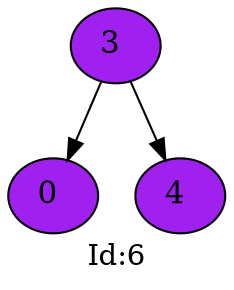 digraph g{
label="Id:6";
rankdir=TB;
node [shape=oval,width=0.5,fontsize=15, fillcolor=purple,style=filled];
nodo1304836502[label="3 "];
nodo1304836502->nodo225534817
nodo1304836502->nodo1878246837
nodo1878246837[label="4 "];
nodo225534817[label="0 "];
}
